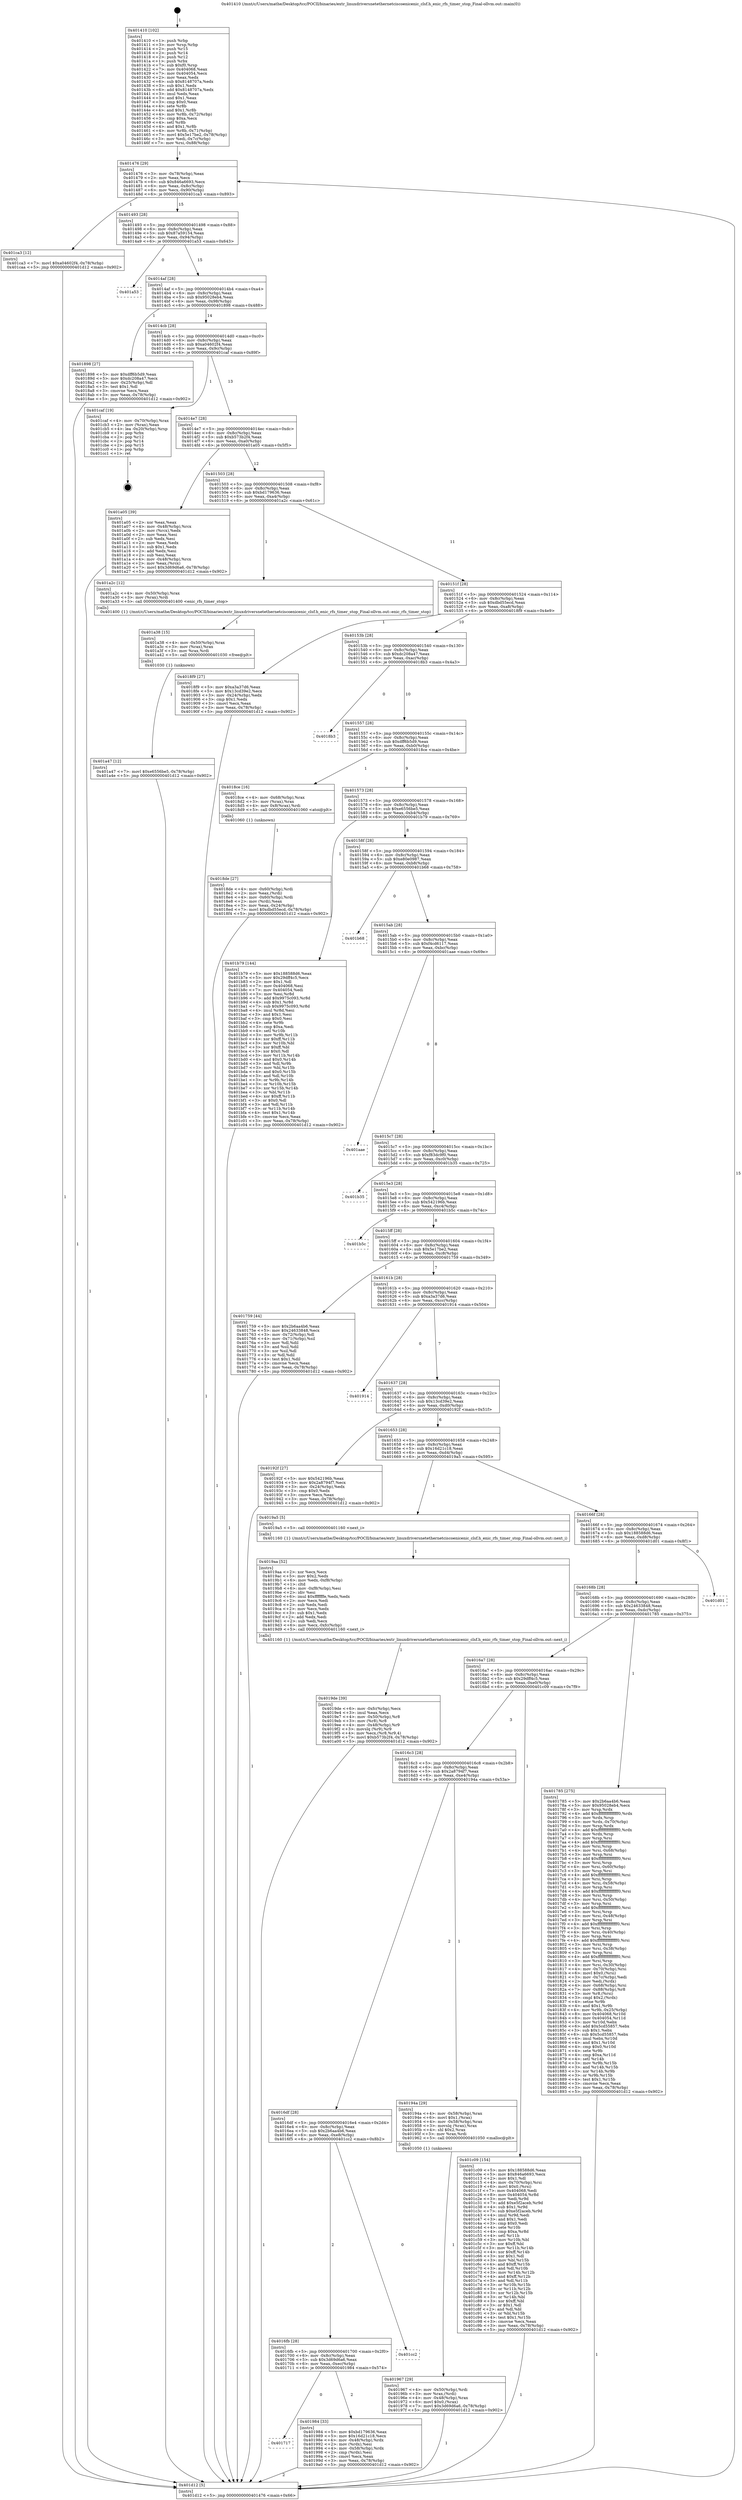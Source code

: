 digraph "0x401410" {
  label = "0x401410 (/mnt/c/Users/mathe/Desktop/tcc/POCII/binaries/extr_linuxdriversnetethernetciscoenicenic_clsf.h_enic_rfs_timer_stop_Final-ollvm.out::main(0))"
  labelloc = "t"
  node[shape=record]

  Entry [label="",width=0.3,height=0.3,shape=circle,fillcolor=black,style=filled]
  "0x401476" [label="{
     0x401476 [29]\l
     | [instrs]\l
     &nbsp;&nbsp;0x401476 \<+3\>: mov -0x78(%rbp),%eax\l
     &nbsp;&nbsp;0x401479 \<+2\>: mov %eax,%ecx\l
     &nbsp;&nbsp;0x40147b \<+6\>: sub $0x846a6693,%ecx\l
     &nbsp;&nbsp;0x401481 \<+6\>: mov %eax,-0x8c(%rbp)\l
     &nbsp;&nbsp;0x401487 \<+6\>: mov %ecx,-0x90(%rbp)\l
     &nbsp;&nbsp;0x40148d \<+6\>: je 0000000000401ca3 \<main+0x893\>\l
  }"]
  "0x401ca3" [label="{
     0x401ca3 [12]\l
     | [instrs]\l
     &nbsp;&nbsp;0x401ca3 \<+7\>: movl $0xa04602f4,-0x78(%rbp)\l
     &nbsp;&nbsp;0x401caa \<+5\>: jmp 0000000000401d12 \<main+0x902\>\l
  }"]
  "0x401493" [label="{
     0x401493 [28]\l
     | [instrs]\l
     &nbsp;&nbsp;0x401493 \<+5\>: jmp 0000000000401498 \<main+0x88\>\l
     &nbsp;&nbsp;0x401498 \<+6\>: mov -0x8c(%rbp),%eax\l
     &nbsp;&nbsp;0x40149e \<+5\>: sub $0x87a59154,%eax\l
     &nbsp;&nbsp;0x4014a3 \<+6\>: mov %eax,-0x94(%rbp)\l
     &nbsp;&nbsp;0x4014a9 \<+6\>: je 0000000000401a53 \<main+0x643\>\l
  }"]
  Exit [label="",width=0.3,height=0.3,shape=circle,fillcolor=black,style=filled,peripheries=2]
  "0x401a53" [label="{
     0x401a53\l
  }", style=dashed]
  "0x4014af" [label="{
     0x4014af [28]\l
     | [instrs]\l
     &nbsp;&nbsp;0x4014af \<+5\>: jmp 00000000004014b4 \<main+0xa4\>\l
     &nbsp;&nbsp;0x4014b4 \<+6\>: mov -0x8c(%rbp),%eax\l
     &nbsp;&nbsp;0x4014ba \<+5\>: sub $0x95028eb4,%eax\l
     &nbsp;&nbsp;0x4014bf \<+6\>: mov %eax,-0x98(%rbp)\l
     &nbsp;&nbsp;0x4014c5 \<+6\>: je 0000000000401898 \<main+0x488\>\l
  }"]
  "0x401a47" [label="{
     0x401a47 [12]\l
     | [instrs]\l
     &nbsp;&nbsp;0x401a47 \<+7\>: movl $0xe6556be5,-0x78(%rbp)\l
     &nbsp;&nbsp;0x401a4e \<+5\>: jmp 0000000000401d12 \<main+0x902\>\l
  }"]
  "0x401898" [label="{
     0x401898 [27]\l
     | [instrs]\l
     &nbsp;&nbsp;0x401898 \<+5\>: mov $0xdff6b5d9,%eax\l
     &nbsp;&nbsp;0x40189d \<+5\>: mov $0xdc208a47,%ecx\l
     &nbsp;&nbsp;0x4018a2 \<+3\>: mov -0x25(%rbp),%dl\l
     &nbsp;&nbsp;0x4018a5 \<+3\>: test $0x1,%dl\l
     &nbsp;&nbsp;0x4018a8 \<+3\>: cmovne %ecx,%eax\l
     &nbsp;&nbsp;0x4018ab \<+3\>: mov %eax,-0x78(%rbp)\l
     &nbsp;&nbsp;0x4018ae \<+5\>: jmp 0000000000401d12 \<main+0x902\>\l
  }"]
  "0x4014cb" [label="{
     0x4014cb [28]\l
     | [instrs]\l
     &nbsp;&nbsp;0x4014cb \<+5\>: jmp 00000000004014d0 \<main+0xc0\>\l
     &nbsp;&nbsp;0x4014d0 \<+6\>: mov -0x8c(%rbp),%eax\l
     &nbsp;&nbsp;0x4014d6 \<+5\>: sub $0xa04602f4,%eax\l
     &nbsp;&nbsp;0x4014db \<+6\>: mov %eax,-0x9c(%rbp)\l
     &nbsp;&nbsp;0x4014e1 \<+6\>: je 0000000000401caf \<main+0x89f\>\l
  }"]
  "0x401a38" [label="{
     0x401a38 [15]\l
     | [instrs]\l
     &nbsp;&nbsp;0x401a38 \<+4\>: mov -0x50(%rbp),%rax\l
     &nbsp;&nbsp;0x401a3c \<+3\>: mov (%rax),%rax\l
     &nbsp;&nbsp;0x401a3f \<+3\>: mov %rax,%rdi\l
     &nbsp;&nbsp;0x401a42 \<+5\>: call 0000000000401030 \<free@plt\>\l
     | [calls]\l
     &nbsp;&nbsp;0x401030 \{1\} (unknown)\l
  }"]
  "0x401caf" [label="{
     0x401caf [19]\l
     | [instrs]\l
     &nbsp;&nbsp;0x401caf \<+4\>: mov -0x70(%rbp),%rax\l
     &nbsp;&nbsp;0x401cb3 \<+2\>: mov (%rax),%eax\l
     &nbsp;&nbsp;0x401cb5 \<+4\>: lea -0x20(%rbp),%rsp\l
     &nbsp;&nbsp;0x401cb9 \<+1\>: pop %rbx\l
     &nbsp;&nbsp;0x401cba \<+2\>: pop %r12\l
     &nbsp;&nbsp;0x401cbc \<+2\>: pop %r14\l
     &nbsp;&nbsp;0x401cbe \<+2\>: pop %r15\l
     &nbsp;&nbsp;0x401cc0 \<+1\>: pop %rbp\l
     &nbsp;&nbsp;0x401cc1 \<+1\>: ret\l
  }"]
  "0x4014e7" [label="{
     0x4014e7 [28]\l
     | [instrs]\l
     &nbsp;&nbsp;0x4014e7 \<+5\>: jmp 00000000004014ec \<main+0xdc\>\l
     &nbsp;&nbsp;0x4014ec \<+6\>: mov -0x8c(%rbp),%eax\l
     &nbsp;&nbsp;0x4014f2 \<+5\>: sub $0xb573b2f4,%eax\l
     &nbsp;&nbsp;0x4014f7 \<+6\>: mov %eax,-0xa0(%rbp)\l
     &nbsp;&nbsp;0x4014fd \<+6\>: je 0000000000401a05 \<main+0x5f5\>\l
  }"]
  "0x4019de" [label="{
     0x4019de [39]\l
     | [instrs]\l
     &nbsp;&nbsp;0x4019de \<+6\>: mov -0xfc(%rbp),%ecx\l
     &nbsp;&nbsp;0x4019e4 \<+3\>: imul %eax,%ecx\l
     &nbsp;&nbsp;0x4019e7 \<+4\>: mov -0x50(%rbp),%r8\l
     &nbsp;&nbsp;0x4019eb \<+3\>: mov (%r8),%r8\l
     &nbsp;&nbsp;0x4019ee \<+4\>: mov -0x48(%rbp),%r9\l
     &nbsp;&nbsp;0x4019f2 \<+3\>: movslq (%r9),%r9\l
     &nbsp;&nbsp;0x4019f5 \<+4\>: mov %ecx,(%r8,%r9,4)\l
     &nbsp;&nbsp;0x4019f9 \<+7\>: movl $0xb573b2f4,-0x78(%rbp)\l
     &nbsp;&nbsp;0x401a00 \<+5\>: jmp 0000000000401d12 \<main+0x902\>\l
  }"]
  "0x401a05" [label="{
     0x401a05 [39]\l
     | [instrs]\l
     &nbsp;&nbsp;0x401a05 \<+2\>: xor %eax,%eax\l
     &nbsp;&nbsp;0x401a07 \<+4\>: mov -0x48(%rbp),%rcx\l
     &nbsp;&nbsp;0x401a0b \<+2\>: mov (%rcx),%edx\l
     &nbsp;&nbsp;0x401a0d \<+2\>: mov %eax,%esi\l
     &nbsp;&nbsp;0x401a0f \<+2\>: sub %edx,%esi\l
     &nbsp;&nbsp;0x401a11 \<+2\>: mov %eax,%edx\l
     &nbsp;&nbsp;0x401a13 \<+3\>: sub $0x1,%edx\l
     &nbsp;&nbsp;0x401a16 \<+2\>: add %edx,%esi\l
     &nbsp;&nbsp;0x401a18 \<+2\>: sub %esi,%eax\l
     &nbsp;&nbsp;0x401a1a \<+4\>: mov -0x48(%rbp),%rcx\l
     &nbsp;&nbsp;0x401a1e \<+2\>: mov %eax,(%rcx)\l
     &nbsp;&nbsp;0x401a20 \<+7\>: movl $0x3d69d6a6,-0x78(%rbp)\l
     &nbsp;&nbsp;0x401a27 \<+5\>: jmp 0000000000401d12 \<main+0x902\>\l
  }"]
  "0x401503" [label="{
     0x401503 [28]\l
     | [instrs]\l
     &nbsp;&nbsp;0x401503 \<+5\>: jmp 0000000000401508 \<main+0xf8\>\l
     &nbsp;&nbsp;0x401508 \<+6\>: mov -0x8c(%rbp),%eax\l
     &nbsp;&nbsp;0x40150e \<+5\>: sub $0xbd179636,%eax\l
     &nbsp;&nbsp;0x401513 \<+6\>: mov %eax,-0xa4(%rbp)\l
     &nbsp;&nbsp;0x401519 \<+6\>: je 0000000000401a2c \<main+0x61c\>\l
  }"]
  "0x4019aa" [label="{
     0x4019aa [52]\l
     | [instrs]\l
     &nbsp;&nbsp;0x4019aa \<+2\>: xor %ecx,%ecx\l
     &nbsp;&nbsp;0x4019ac \<+5\>: mov $0x2,%edx\l
     &nbsp;&nbsp;0x4019b1 \<+6\>: mov %edx,-0xf8(%rbp)\l
     &nbsp;&nbsp;0x4019b7 \<+1\>: cltd\l
     &nbsp;&nbsp;0x4019b8 \<+6\>: mov -0xf8(%rbp),%esi\l
     &nbsp;&nbsp;0x4019be \<+2\>: idiv %esi\l
     &nbsp;&nbsp;0x4019c0 \<+6\>: imul $0xfffffffe,%edx,%edx\l
     &nbsp;&nbsp;0x4019c6 \<+2\>: mov %ecx,%edi\l
     &nbsp;&nbsp;0x4019c8 \<+2\>: sub %edx,%edi\l
     &nbsp;&nbsp;0x4019ca \<+2\>: mov %ecx,%edx\l
     &nbsp;&nbsp;0x4019cc \<+3\>: sub $0x1,%edx\l
     &nbsp;&nbsp;0x4019cf \<+2\>: add %edx,%edi\l
     &nbsp;&nbsp;0x4019d1 \<+2\>: sub %edi,%ecx\l
     &nbsp;&nbsp;0x4019d3 \<+6\>: mov %ecx,-0xfc(%rbp)\l
     &nbsp;&nbsp;0x4019d9 \<+5\>: call 0000000000401160 \<next_i\>\l
     | [calls]\l
     &nbsp;&nbsp;0x401160 \{1\} (/mnt/c/Users/mathe/Desktop/tcc/POCII/binaries/extr_linuxdriversnetethernetciscoenicenic_clsf.h_enic_rfs_timer_stop_Final-ollvm.out::next_i)\l
  }"]
  "0x401a2c" [label="{
     0x401a2c [12]\l
     | [instrs]\l
     &nbsp;&nbsp;0x401a2c \<+4\>: mov -0x50(%rbp),%rax\l
     &nbsp;&nbsp;0x401a30 \<+3\>: mov (%rax),%rdi\l
     &nbsp;&nbsp;0x401a33 \<+5\>: call 0000000000401400 \<enic_rfs_timer_stop\>\l
     | [calls]\l
     &nbsp;&nbsp;0x401400 \{1\} (/mnt/c/Users/mathe/Desktop/tcc/POCII/binaries/extr_linuxdriversnetethernetciscoenicenic_clsf.h_enic_rfs_timer_stop_Final-ollvm.out::enic_rfs_timer_stop)\l
  }"]
  "0x40151f" [label="{
     0x40151f [28]\l
     | [instrs]\l
     &nbsp;&nbsp;0x40151f \<+5\>: jmp 0000000000401524 \<main+0x114\>\l
     &nbsp;&nbsp;0x401524 \<+6\>: mov -0x8c(%rbp),%eax\l
     &nbsp;&nbsp;0x40152a \<+5\>: sub $0xdbd55ecd,%eax\l
     &nbsp;&nbsp;0x40152f \<+6\>: mov %eax,-0xa8(%rbp)\l
     &nbsp;&nbsp;0x401535 \<+6\>: je 00000000004018f9 \<main+0x4e9\>\l
  }"]
  "0x401717" [label="{
     0x401717\l
  }", style=dashed]
  "0x4018f9" [label="{
     0x4018f9 [27]\l
     | [instrs]\l
     &nbsp;&nbsp;0x4018f9 \<+5\>: mov $0xa3a37d6,%eax\l
     &nbsp;&nbsp;0x4018fe \<+5\>: mov $0x13cd39e2,%ecx\l
     &nbsp;&nbsp;0x401903 \<+3\>: mov -0x24(%rbp),%edx\l
     &nbsp;&nbsp;0x401906 \<+3\>: cmp $0x1,%edx\l
     &nbsp;&nbsp;0x401909 \<+3\>: cmovl %ecx,%eax\l
     &nbsp;&nbsp;0x40190c \<+3\>: mov %eax,-0x78(%rbp)\l
     &nbsp;&nbsp;0x40190f \<+5\>: jmp 0000000000401d12 \<main+0x902\>\l
  }"]
  "0x40153b" [label="{
     0x40153b [28]\l
     | [instrs]\l
     &nbsp;&nbsp;0x40153b \<+5\>: jmp 0000000000401540 \<main+0x130\>\l
     &nbsp;&nbsp;0x401540 \<+6\>: mov -0x8c(%rbp),%eax\l
     &nbsp;&nbsp;0x401546 \<+5\>: sub $0xdc208a47,%eax\l
     &nbsp;&nbsp;0x40154b \<+6\>: mov %eax,-0xac(%rbp)\l
     &nbsp;&nbsp;0x401551 \<+6\>: je 00000000004018b3 \<main+0x4a3\>\l
  }"]
  "0x401984" [label="{
     0x401984 [33]\l
     | [instrs]\l
     &nbsp;&nbsp;0x401984 \<+5\>: mov $0xbd179636,%eax\l
     &nbsp;&nbsp;0x401989 \<+5\>: mov $0x16d21c18,%ecx\l
     &nbsp;&nbsp;0x40198e \<+4\>: mov -0x48(%rbp),%rdx\l
     &nbsp;&nbsp;0x401992 \<+2\>: mov (%rdx),%esi\l
     &nbsp;&nbsp;0x401994 \<+4\>: mov -0x58(%rbp),%rdx\l
     &nbsp;&nbsp;0x401998 \<+2\>: cmp (%rdx),%esi\l
     &nbsp;&nbsp;0x40199a \<+3\>: cmovl %ecx,%eax\l
     &nbsp;&nbsp;0x40199d \<+3\>: mov %eax,-0x78(%rbp)\l
     &nbsp;&nbsp;0x4019a0 \<+5\>: jmp 0000000000401d12 \<main+0x902\>\l
  }"]
  "0x4018b3" [label="{
     0x4018b3\l
  }", style=dashed]
  "0x401557" [label="{
     0x401557 [28]\l
     | [instrs]\l
     &nbsp;&nbsp;0x401557 \<+5\>: jmp 000000000040155c \<main+0x14c\>\l
     &nbsp;&nbsp;0x40155c \<+6\>: mov -0x8c(%rbp),%eax\l
     &nbsp;&nbsp;0x401562 \<+5\>: sub $0xdff6b5d9,%eax\l
     &nbsp;&nbsp;0x401567 \<+6\>: mov %eax,-0xb0(%rbp)\l
     &nbsp;&nbsp;0x40156d \<+6\>: je 00000000004018ce \<main+0x4be\>\l
  }"]
  "0x4016fb" [label="{
     0x4016fb [28]\l
     | [instrs]\l
     &nbsp;&nbsp;0x4016fb \<+5\>: jmp 0000000000401700 \<main+0x2f0\>\l
     &nbsp;&nbsp;0x401700 \<+6\>: mov -0x8c(%rbp),%eax\l
     &nbsp;&nbsp;0x401706 \<+5\>: sub $0x3d69d6a6,%eax\l
     &nbsp;&nbsp;0x40170b \<+6\>: mov %eax,-0xec(%rbp)\l
     &nbsp;&nbsp;0x401711 \<+6\>: je 0000000000401984 \<main+0x574\>\l
  }"]
  "0x4018ce" [label="{
     0x4018ce [16]\l
     | [instrs]\l
     &nbsp;&nbsp;0x4018ce \<+4\>: mov -0x68(%rbp),%rax\l
     &nbsp;&nbsp;0x4018d2 \<+3\>: mov (%rax),%rax\l
     &nbsp;&nbsp;0x4018d5 \<+4\>: mov 0x8(%rax),%rdi\l
     &nbsp;&nbsp;0x4018d9 \<+5\>: call 0000000000401060 \<atoi@plt\>\l
     | [calls]\l
     &nbsp;&nbsp;0x401060 \{1\} (unknown)\l
  }"]
  "0x401573" [label="{
     0x401573 [28]\l
     | [instrs]\l
     &nbsp;&nbsp;0x401573 \<+5\>: jmp 0000000000401578 \<main+0x168\>\l
     &nbsp;&nbsp;0x401578 \<+6\>: mov -0x8c(%rbp),%eax\l
     &nbsp;&nbsp;0x40157e \<+5\>: sub $0xe6556be5,%eax\l
     &nbsp;&nbsp;0x401583 \<+6\>: mov %eax,-0xb4(%rbp)\l
     &nbsp;&nbsp;0x401589 \<+6\>: je 0000000000401b79 \<main+0x769\>\l
  }"]
  "0x401cc2" [label="{
     0x401cc2\l
  }", style=dashed]
  "0x401b79" [label="{
     0x401b79 [144]\l
     | [instrs]\l
     &nbsp;&nbsp;0x401b79 \<+5\>: mov $0x188588d6,%eax\l
     &nbsp;&nbsp;0x401b7e \<+5\>: mov $0x29dff4c5,%ecx\l
     &nbsp;&nbsp;0x401b83 \<+2\>: mov $0x1,%dl\l
     &nbsp;&nbsp;0x401b85 \<+7\>: mov 0x404068,%esi\l
     &nbsp;&nbsp;0x401b8c \<+7\>: mov 0x404054,%edi\l
     &nbsp;&nbsp;0x401b93 \<+3\>: mov %esi,%r8d\l
     &nbsp;&nbsp;0x401b96 \<+7\>: add $0x9975c093,%r8d\l
     &nbsp;&nbsp;0x401b9d \<+4\>: sub $0x1,%r8d\l
     &nbsp;&nbsp;0x401ba1 \<+7\>: sub $0x9975c093,%r8d\l
     &nbsp;&nbsp;0x401ba8 \<+4\>: imul %r8d,%esi\l
     &nbsp;&nbsp;0x401bac \<+3\>: and $0x1,%esi\l
     &nbsp;&nbsp;0x401baf \<+3\>: cmp $0x0,%esi\l
     &nbsp;&nbsp;0x401bb2 \<+4\>: sete %r9b\l
     &nbsp;&nbsp;0x401bb6 \<+3\>: cmp $0xa,%edi\l
     &nbsp;&nbsp;0x401bb9 \<+4\>: setl %r10b\l
     &nbsp;&nbsp;0x401bbd \<+3\>: mov %r9b,%r11b\l
     &nbsp;&nbsp;0x401bc0 \<+4\>: xor $0xff,%r11b\l
     &nbsp;&nbsp;0x401bc4 \<+3\>: mov %r10b,%bl\l
     &nbsp;&nbsp;0x401bc7 \<+3\>: xor $0xff,%bl\l
     &nbsp;&nbsp;0x401bca \<+3\>: xor $0x0,%dl\l
     &nbsp;&nbsp;0x401bcd \<+3\>: mov %r11b,%r14b\l
     &nbsp;&nbsp;0x401bd0 \<+4\>: and $0x0,%r14b\l
     &nbsp;&nbsp;0x401bd4 \<+3\>: and %dl,%r9b\l
     &nbsp;&nbsp;0x401bd7 \<+3\>: mov %bl,%r15b\l
     &nbsp;&nbsp;0x401bda \<+4\>: and $0x0,%r15b\l
     &nbsp;&nbsp;0x401bde \<+3\>: and %dl,%r10b\l
     &nbsp;&nbsp;0x401be1 \<+3\>: or %r9b,%r14b\l
     &nbsp;&nbsp;0x401be4 \<+3\>: or %r10b,%r15b\l
     &nbsp;&nbsp;0x401be7 \<+3\>: xor %r15b,%r14b\l
     &nbsp;&nbsp;0x401bea \<+3\>: or %bl,%r11b\l
     &nbsp;&nbsp;0x401bed \<+4\>: xor $0xff,%r11b\l
     &nbsp;&nbsp;0x401bf1 \<+3\>: or $0x0,%dl\l
     &nbsp;&nbsp;0x401bf4 \<+3\>: and %dl,%r11b\l
     &nbsp;&nbsp;0x401bf7 \<+3\>: or %r11b,%r14b\l
     &nbsp;&nbsp;0x401bfa \<+4\>: test $0x1,%r14b\l
     &nbsp;&nbsp;0x401bfe \<+3\>: cmovne %ecx,%eax\l
     &nbsp;&nbsp;0x401c01 \<+3\>: mov %eax,-0x78(%rbp)\l
     &nbsp;&nbsp;0x401c04 \<+5\>: jmp 0000000000401d12 \<main+0x902\>\l
  }"]
  "0x40158f" [label="{
     0x40158f [28]\l
     | [instrs]\l
     &nbsp;&nbsp;0x40158f \<+5\>: jmp 0000000000401594 \<main+0x184\>\l
     &nbsp;&nbsp;0x401594 \<+6\>: mov -0x8c(%rbp),%eax\l
     &nbsp;&nbsp;0x40159a \<+5\>: sub $0xe80e0987,%eax\l
     &nbsp;&nbsp;0x40159f \<+6\>: mov %eax,-0xb8(%rbp)\l
     &nbsp;&nbsp;0x4015a5 \<+6\>: je 0000000000401b68 \<main+0x758\>\l
  }"]
  "0x401967" [label="{
     0x401967 [29]\l
     | [instrs]\l
     &nbsp;&nbsp;0x401967 \<+4\>: mov -0x50(%rbp),%rdi\l
     &nbsp;&nbsp;0x40196b \<+3\>: mov %rax,(%rdi)\l
     &nbsp;&nbsp;0x40196e \<+4\>: mov -0x48(%rbp),%rax\l
     &nbsp;&nbsp;0x401972 \<+6\>: movl $0x0,(%rax)\l
     &nbsp;&nbsp;0x401978 \<+7\>: movl $0x3d69d6a6,-0x78(%rbp)\l
     &nbsp;&nbsp;0x40197f \<+5\>: jmp 0000000000401d12 \<main+0x902\>\l
  }"]
  "0x401b68" [label="{
     0x401b68\l
  }", style=dashed]
  "0x4015ab" [label="{
     0x4015ab [28]\l
     | [instrs]\l
     &nbsp;&nbsp;0x4015ab \<+5\>: jmp 00000000004015b0 \<main+0x1a0\>\l
     &nbsp;&nbsp;0x4015b0 \<+6\>: mov -0x8c(%rbp),%eax\l
     &nbsp;&nbsp;0x4015b6 \<+5\>: sub $0xf4cd6117,%eax\l
     &nbsp;&nbsp;0x4015bb \<+6\>: mov %eax,-0xbc(%rbp)\l
     &nbsp;&nbsp;0x4015c1 \<+6\>: je 0000000000401aae \<main+0x69e\>\l
  }"]
  "0x4016df" [label="{
     0x4016df [28]\l
     | [instrs]\l
     &nbsp;&nbsp;0x4016df \<+5\>: jmp 00000000004016e4 \<main+0x2d4\>\l
     &nbsp;&nbsp;0x4016e4 \<+6\>: mov -0x8c(%rbp),%eax\l
     &nbsp;&nbsp;0x4016ea \<+5\>: sub $0x2b6aa4b6,%eax\l
     &nbsp;&nbsp;0x4016ef \<+6\>: mov %eax,-0xe8(%rbp)\l
     &nbsp;&nbsp;0x4016f5 \<+6\>: je 0000000000401cc2 \<main+0x8b2\>\l
  }"]
  "0x401aae" [label="{
     0x401aae\l
  }", style=dashed]
  "0x4015c7" [label="{
     0x4015c7 [28]\l
     | [instrs]\l
     &nbsp;&nbsp;0x4015c7 \<+5\>: jmp 00000000004015cc \<main+0x1bc\>\l
     &nbsp;&nbsp;0x4015cc \<+6\>: mov -0x8c(%rbp),%eax\l
     &nbsp;&nbsp;0x4015d2 \<+5\>: sub $0xf83dc9f0,%eax\l
     &nbsp;&nbsp;0x4015d7 \<+6\>: mov %eax,-0xc0(%rbp)\l
     &nbsp;&nbsp;0x4015dd \<+6\>: je 0000000000401b35 \<main+0x725\>\l
  }"]
  "0x40194a" [label="{
     0x40194a [29]\l
     | [instrs]\l
     &nbsp;&nbsp;0x40194a \<+4\>: mov -0x58(%rbp),%rax\l
     &nbsp;&nbsp;0x40194e \<+6\>: movl $0x1,(%rax)\l
     &nbsp;&nbsp;0x401954 \<+4\>: mov -0x58(%rbp),%rax\l
     &nbsp;&nbsp;0x401958 \<+3\>: movslq (%rax),%rax\l
     &nbsp;&nbsp;0x40195b \<+4\>: shl $0x2,%rax\l
     &nbsp;&nbsp;0x40195f \<+3\>: mov %rax,%rdi\l
     &nbsp;&nbsp;0x401962 \<+5\>: call 0000000000401050 \<malloc@plt\>\l
     | [calls]\l
     &nbsp;&nbsp;0x401050 \{1\} (unknown)\l
  }"]
  "0x401b35" [label="{
     0x401b35\l
  }", style=dashed]
  "0x4015e3" [label="{
     0x4015e3 [28]\l
     | [instrs]\l
     &nbsp;&nbsp;0x4015e3 \<+5\>: jmp 00000000004015e8 \<main+0x1d8\>\l
     &nbsp;&nbsp;0x4015e8 \<+6\>: mov -0x8c(%rbp),%eax\l
     &nbsp;&nbsp;0x4015ee \<+5\>: sub $0x542196b,%eax\l
     &nbsp;&nbsp;0x4015f3 \<+6\>: mov %eax,-0xc4(%rbp)\l
     &nbsp;&nbsp;0x4015f9 \<+6\>: je 0000000000401b5c \<main+0x74c\>\l
  }"]
  "0x4016c3" [label="{
     0x4016c3 [28]\l
     | [instrs]\l
     &nbsp;&nbsp;0x4016c3 \<+5\>: jmp 00000000004016c8 \<main+0x2b8\>\l
     &nbsp;&nbsp;0x4016c8 \<+6\>: mov -0x8c(%rbp),%eax\l
     &nbsp;&nbsp;0x4016ce \<+5\>: sub $0x2a8794f7,%eax\l
     &nbsp;&nbsp;0x4016d3 \<+6\>: mov %eax,-0xe4(%rbp)\l
     &nbsp;&nbsp;0x4016d9 \<+6\>: je 000000000040194a \<main+0x53a\>\l
  }"]
  "0x401b5c" [label="{
     0x401b5c\l
  }", style=dashed]
  "0x4015ff" [label="{
     0x4015ff [28]\l
     | [instrs]\l
     &nbsp;&nbsp;0x4015ff \<+5\>: jmp 0000000000401604 \<main+0x1f4\>\l
     &nbsp;&nbsp;0x401604 \<+6\>: mov -0x8c(%rbp),%eax\l
     &nbsp;&nbsp;0x40160a \<+5\>: sub $0x5e17be2,%eax\l
     &nbsp;&nbsp;0x40160f \<+6\>: mov %eax,-0xc8(%rbp)\l
     &nbsp;&nbsp;0x401615 \<+6\>: je 0000000000401759 \<main+0x349\>\l
  }"]
  "0x401c09" [label="{
     0x401c09 [154]\l
     | [instrs]\l
     &nbsp;&nbsp;0x401c09 \<+5\>: mov $0x188588d6,%eax\l
     &nbsp;&nbsp;0x401c0e \<+5\>: mov $0x846a6693,%ecx\l
     &nbsp;&nbsp;0x401c13 \<+2\>: mov $0x1,%dl\l
     &nbsp;&nbsp;0x401c15 \<+4\>: mov -0x70(%rbp),%rsi\l
     &nbsp;&nbsp;0x401c19 \<+6\>: movl $0x0,(%rsi)\l
     &nbsp;&nbsp;0x401c1f \<+7\>: mov 0x404068,%edi\l
     &nbsp;&nbsp;0x401c26 \<+8\>: mov 0x404054,%r8d\l
     &nbsp;&nbsp;0x401c2e \<+3\>: mov %edi,%r9d\l
     &nbsp;&nbsp;0x401c31 \<+7\>: add $0xe5f2aceb,%r9d\l
     &nbsp;&nbsp;0x401c38 \<+4\>: sub $0x1,%r9d\l
     &nbsp;&nbsp;0x401c3c \<+7\>: sub $0xe5f2aceb,%r9d\l
     &nbsp;&nbsp;0x401c43 \<+4\>: imul %r9d,%edi\l
     &nbsp;&nbsp;0x401c47 \<+3\>: and $0x1,%edi\l
     &nbsp;&nbsp;0x401c4a \<+3\>: cmp $0x0,%edi\l
     &nbsp;&nbsp;0x401c4d \<+4\>: sete %r10b\l
     &nbsp;&nbsp;0x401c51 \<+4\>: cmp $0xa,%r8d\l
     &nbsp;&nbsp;0x401c55 \<+4\>: setl %r11b\l
     &nbsp;&nbsp;0x401c59 \<+3\>: mov %r10b,%bl\l
     &nbsp;&nbsp;0x401c5c \<+3\>: xor $0xff,%bl\l
     &nbsp;&nbsp;0x401c5f \<+3\>: mov %r11b,%r14b\l
     &nbsp;&nbsp;0x401c62 \<+4\>: xor $0xff,%r14b\l
     &nbsp;&nbsp;0x401c66 \<+3\>: xor $0x1,%dl\l
     &nbsp;&nbsp;0x401c69 \<+3\>: mov %bl,%r15b\l
     &nbsp;&nbsp;0x401c6c \<+4\>: and $0xff,%r15b\l
     &nbsp;&nbsp;0x401c70 \<+3\>: and %dl,%r10b\l
     &nbsp;&nbsp;0x401c73 \<+3\>: mov %r14b,%r12b\l
     &nbsp;&nbsp;0x401c76 \<+4\>: and $0xff,%r12b\l
     &nbsp;&nbsp;0x401c7a \<+3\>: and %dl,%r11b\l
     &nbsp;&nbsp;0x401c7d \<+3\>: or %r10b,%r15b\l
     &nbsp;&nbsp;0x401c80 \<+3\>: or %r11b,%r12b\l
     &nbsp;&nbsp;0x401c83 \<+3\>: xor %r12b,%r15b\l
     &nbsp;&nbsp;0x401c86 \<+3\>: or %r14b,%bl\l
     &nbsp;&nbsp;0x401c89 \<+3\>: xor $0xff,%bl\l
     &nbsp;&nbsp;0x401c8c \<+3\>: or $0x1,%dl\l
     &nbsp;&nbsp;0x401c8f \<+2\>: and %dl,%bl\l
     &nbsp;&nbsp;0x401c91 \<+3\>: or %bl,%r15b\l
     &nbsp;&nbsp;0x401c94 \<+4\>: test $0x1,%r15b\l
     &nbsp;&nbsp;0x401c98 \<+3\>: cmovne %ecx,%eax\l
     &nbsp;&nbsp;0x401c9b \<+3\>: mov %eax,-0x78(%rbp)\l
     &nbsp;&nbsp;0x401c9e \<+5\>: jmp 0000000000401d12 \<main+0x902\>\l
  }"]
  "0x401759" [label="{
     0x401759 [44]\l
     | [instrs]\l
     &nbsp;&nbsp;0x401759 \<+5\>: mov $0x2b6aa4b6,%eax\l
     &nbsp;&nbsp;0x40175e \<+5\>: mov $0x24633848,%ecx\l
     &nbsp;&nbsp;0x401763 \<+3\>: mov -0x72(%rbp),%dl\l
     &nbsp;&nbsp;0x401766 \<+4\>: mov -0x71(%rbp),%sil\l
     &nbsp;&nbsp;0x40176a \<+3\>: mov %dl,%dil\l
     &nbsp;&nbsp;0x40176d \<+3\>: and %sil,%dil\l
     &nbsp;&nbsp;0x401770 \<+3\>: xor %sil,%dl\l
     &nbsp;&nbsp;0x401773 \<+3\>: or %dl,%dil\l
     &nbsp;&nbsp;0x401776 \<+4\>: test $0x1,%dil\l
     &nbsp;&nbsp;0x40177a \<+3\>: cmovne %ecx,%eax\l
     &nbsp;&nbsp;0x40177d \<+3\>: mov %eax,-0x78(%rbp)\l
     &nbsp;&nbsp;0x401780 \<+5\>: jmp 0000000000401d12 \<main+0x902\>\l
  }"]
  "0x40161b" [label="{
     0x40161b [28]\l
     | [instrs]\l
     &nbsp;&nbsp;0x40161b \<+5\>: jmp 0000000000401620 \<main+0x210\>\l
     &nbsp;&nbsp;0x401620 \<+6\>: mov -0x8c(%rbp),%eax\l
     &nbsp;&nbsp;0x401626 \<+5\>: sub $0xa3a37d6,%eax\l
     &nbsp;&nbsp;0x40162b \<+6\>: mov %eax,-0xcc(%rbp)\l
     &nbsp;&nbsp;0x401631 \<+6\>: je 0000000000401914 \<main+0x504\>\l
  }"]
  "0x401d12" [label="{
     0x401d12 [5]\l
     | [instrs]\l
     &nbsp;&nbsp;0x401d12 \<+5\>: jmp 0000000000401476 \<main+0x66\>\l
  }"]
  "0x401410" [label="{
     0x401410 [102]\l
     | [instrs]\l
     &nbsp;&nbsp;0x401410 \<+1\>: push %rbp\l
     &nbsp;&nbsp;0x401411 \<+3\>: mov %rsp,%rbp\l
     &nbsp;&nbsp;0x401414 \<+2\>: push %r15\l
     &nbsp;&nbsp;0x401416 \<+2\>: push %r14\l
     &nbsp;&nbsp;0x401418 \<+2\>: push %r12\l
     &nbsp;&nbsp;0x40141a \<+1\>: push %rbx\l
     &nbsp;&nbsp;0x40141b \<+7\>: sub $0xf0,%rsp\l
     &nbsp;&nbsp;0x401422 \<+7\>: mov 0x404068,%eax\l
     &nbsp;&nbsp;0x401429 \<+7\>: mov 0x404054,%ecx\l
     &nbsp;&nbsp;0x401430 \<+2\>: mov %eax,%edx\l
     &nbsp;&nbsp;0x401432 \<+6\>: sub $0x8148707a,%edx\l
     &nbsp;&nbsp;0x401438 \<+3\>: sub $0x1,%edx\l
     &nbsp;&nbsp;0x40143b \<+6\>: add $0x8148707a,%edx\l
     &nbsp;&nbsp;0x401441 \<+3\>: imul %edx,%eax\l
     &nbsp;&nbsp;0x401444 \<+3\>: and $0x1,%eax\l
     &nbsp;&nbsp;0x401447 \<+3\>: cmp $0x0,%eax\l
     &nbsp;&nbsp;0x40144a \<+4\>: sete %r8b\l
     &nbsp;&nbsp;0x40144e \<+4\>: and $0x1,%r8b\l
     &nbsp;&nbsp;0x401452 \<+4\>: mov %r8b,-0x72(%rbp)\l
     &nbsp;&nbsp;0x401456 \<+3\>: cmp $0xa,%ecx\l
     &nbsp;&nbsp;0x401459 \<+4\>: setl %r8b\l
     &nbsp;&nbsp;0x40145d \<+4\>: and $0x1,%r8b\l
     &nbsp;&nbsp;0x401461 \<+4\>: mov %r8b,-0x71(%rbp)\l
     &nbsp;&nbsp;0x401465 \<+7\>: movl $0x5e17be2,-0x78(%rbp)\l
     &nbsp;&nbsp;0x40146c \<+3\>: mov %edi,-0x7c(%rbp)\l
     &nbsp;&nbsp;0x40146f \<+7\>: mov %rsi,-0x88(%rbp)\l
  }"]
  "0x4018de" [label="{
     0x4018de [27]\l
     | [instrs]\l
     &nbsp;&nbsp;0x4018de \<+4\>: mov -0x60(%rbp),%rdi\l
     &nbsp;&nbsp;0x4018e2 \<+2\>: mov %eax,(%rdi)\l
     &nbsp;&nbsp;0x4018e4 \<+4\>: mov -0x60(%rbp),%rdi\l
     &nbsp;&nbsp;0x4018e8 \<+2\>: mov (%rdi),%eax\l
     &nbsp;&nbsp;0x4018ea \<+3\>: mov %eax,-0x24(%rbp)\l
     &nbsp;&nbsp;0x4018ed \<+7\>: movl $0xdbd55ecd,-0x78(%rbp)\l
     &nbsp;&nbsp;0x4018f4 \<+5\>: jmp 0000000000401d12 \<main+0x902\>\l
  }"]
  "0x401914" [label="{
     0x401914\l
  }", style=dashed]
  "0x401637" [label="{
     0x401637 [28]\l
     | [instrs]\l
     &nbsp;&nbsp;0x401637 \<+5\>: jmp 000000000040163c \<main+0x22c\>\l
     &nbsp;&nbsp;0x40163c \<+6\>: mov -0x8c(%rbp),%eax\l
     &nbsp;&nbsp;0x401642 \<+5\>: sub $0x13cd39e2,%eax\l
     &nbsp;&nbsp;0x401647 \<+6\>: mov %eax,-0xd0(%rbp)\l
     &nbsp;&nbsp;0x40164d \<+6\>: je 000000000040192f \<main+0x51f\>\l
  }"]
  "0x4016a7" [label="{
     0x4016a7 [28]\l
     | [instrs]\l
     &nbsp;&nbsp;0x4016a7 \<+5\>: jmp 00000000004016ac \<main+0x29c\>\l
     &nbsp;&nbsp;0x4016ac \<+6\>: mov -0x8c(%rbp),%eax\l
     &nbsp;&nbsp;0x4016b2 \<+5\>: sub $0x29dff4c5,%eax\l
     &nbsp;&nbsp;0x4016b7 \<+6\>: mov %eax,-0xe0(%rbp)\l
     &nbsp;&nbsp;0x4016bd \<+6\>: je 0000000000401c09 \<main+0x7f9\>\l
  }"]
  "0x40192f" [label="{
     0x40192f [27]\l
     | [instrs]\l
     &nbsp;&nbsp;0x40192f \<+5\>: mov $0x542196b,%eax\l
     &nbsp;&nbsp;0x401934 \<+5\>: mov $0x2a8794f7,%ecx\l
     &nbsp;&nbsp;0x401939 \<+3\>: mov -0x24(%rbp),%edx\l
     &nbsp;&nbsp;0x40193c \<+3\>: cmp $0x0,%edx\l
     &nbsp;&nbsp;0x40193f \<+3\>: cmove %ecx,%eax\l
     &nbsp;&nbsp;0x401942 \<+3\>: mov %eax,-0x78(%rbp)\l
     &nbsp;&nbsp;0x401945 \<+5\>: jmp 0000000000401d12 \<main+0x902\>\l
  }"]
  "0x401653" [label="{
     0x401653 [28]\l
     | [instrs]\l
     &nbsp;&nbsp;0x401653 \<+5\>: jmp 0000000000401658 \<main+0x248\>\l
     &nbsp;&nbsp;0x401658 \<+6\>: mov -0x8c(%rbp),%eax\l
     &nbsp;&nbsp;0x40165e \<+5\>: sub $0x16d21c18,%eax\l
     &nbsp;&nbsp;0x401663 \<+6\>: mov %eax,-0xd4(%rbp)\l
     &nbsp;&nbsp;0x401669 \<+6\>: je 00000000004019a5 \<main+0x595\>\l
  }"]
  "0x401785" [label="{
     0x401785 [275]\l
     | [instrs]\l
     &nbsp;&nbsp;0x401785 \<+5\>: mov $0x2b6aa4b6,%eax\l
     &nbsp;&nbsp;0x40178a \<+5\>: mov $0x95028eb4,%ecx\l
     &nbsp;&nbsp;0x40178f \<+3\>: mov %rsp,%rdx\l
     &nbsp;&nbsp;0x401792 \<+4\>: add $0xfffffffffffffff0,%rdx\l
     &nbsp;&nbsp;0x401796 \<+3\>: mov %rdx,%rsp\l
     &nbsp;&nbsp;0x401799 \<+4\>: mov %rdx,-0x70(%rbp)\l
     &nbsp;&nbsp;0x40179d \<+3\>: mov %rsp,%rdx\l
     &nbsp;&nbsp;0x4017a0 \<+4\>: add $0xfffffffffffffff0,%rdx\l
     &nbsp;&nbsp;0x4017a4 \<+3\>: mov %rdx,%rsp\l
     &nbsp;&nbsp;0x4017a7 \<+3\>: mov %rsp,%rsi\l
     &nbsp;&nbsp;0x4017aa \<+4\>: add $0xfffffffffffffff0,%rsi\l
     &nbsp;&nbsp;0x4017ae \<+3\>: mov %rsi,%rsp\l
     &nbsp;&nbsp;0x4017b1 \<+4\>: mov %rsi,-0x68(%rbp)\l
     &nbsp;&nbsp;0x4017b5 \<+3\>: mov %rsp,%rsi\l
     &nbsp;&nbsp;0x4017b8 \<+4\>: add $0xfffffffffffffff0,%rsi\l
     &nbsp;&nbsp;0x4017bc \<+3\>: mov %rsi,%rsp\l
     &nbsp;&nbsp;0x4017bf \<+4\>: mov %rsi,-0x60(%rbp)\l
     &nbsp;&nbsp;0x4017c3 \<+3\>: mov %rsp,%rsi\l
     &nbsp;&nbsp;0x4017c6 \<+4\>: add $0xfffffffffffffff0,%rsi\l
     &nbsp;&nbsp;0x4017ca \<+3\>: mov %rsi,%rsp\l
     &nbsp;&nbsp;0x4017cd \<+4\>: mov %rsi,-0x58(%rbp)\l
     &nbsp;&nbsp;0x4017d1 \<+3\>: mov %rsp,%rsi\l
     &nbsp;&nbsp;0x4017d4 \<+4\>: add $0xfffffffffffffff0,%rsi\l
     &nbsp;&nbsp;0x4017d8 \<+3\>: mov %rsi,%rsp\l
     &nbsp;&nbsp;0x4017db \<+4\>: mov %rsi,-0x50(%rbp)\l
     &nbsp;&nbsp;0x4017df \<+3\>: mov %rsp,%rsi\l
     &nbsp;&nbsp;0x4017e2 \<+4\>: add $0xfffffffffffffff0,%rsi\l
     &nbsp;&nbsp;0x4017e6 \<+3\>: mov %rsi,%rsp\l
     &nbsp;&nbsp;0x4017e9 \<+4\>: mov %rsi,-0x48(%rbp)\l
     &nbsp;&nbsp;0x4017ed \<+3\>: mov %rsp,%rsi\l
     &nbsp;&nbsp;0x4017f0 \<+4\>: add $0xfffffffffffffff0,%rsi\l
     &nbsp;&nbsp;0x4017f4 \<+3\>: mov %rsi,%rsp\l
     &nbsp;&nbsp;0x4017f7 \<+4\>: mov %rsi,-0x40(%rbp)\l
     &nbsp;&nbsp;0x4017fb \<+3\>: mov %rsp,%rsi\l
     &nbsp;&nbsp;0x4017fe \<+4\>: add $0xfffffffffffffff0,%rsi\l
     &nbsp;&nbsp;0x401802 \<+3\>: mov %rsi,%rsp\l
     &nbsp;&nbsp;0x401805 \<+4\>: mov %rsi,-0x38(%rbp)\l
     &nbsp;&nbsp;0x401809 \<+3\>: mov %rsp,%rsi\l
     &nbsp;&nbsp;0x40180c \<+4\>: add $0xfffffffffffffff0,%rsi\l
     &nbsp;&nbsp;0x401810 \<+3\>: mov %rsi,%rsp\l
     &nbsp;&nbsp;0x401813 \<+4\>: mov %rsi,-0x30(%rbp)\l
     &nbsp;&nbsp;0x401817 \<+4\>: mov -0x70(%rbp),%rsi\l
     &nbsp;&nbsp;0x40181b \<+6\>: movl $0x0,(%rsi)\l
     &nbsp;&nbsp;0x401821 \<+3\>: mov -0x7c(%rbp),%edi\l
     &nbsp;&nbsp;0x401824 \<+2\>: mov %edi,(%rdx)\l
     &nbsp;&nbsp;0x401826 \<+4\>: mov -0x68(%rbp),%rsi\l
     &nbsp;&nbsp;0x40182a \<+7\>: mov -0x88(%rbp),%r8\l
     &nbsp;&nbsp;0x401831 \<+3\>: mov %r8,(%rsi)\l
     &nbsp;&nbsp;0x401834 \<+3\>: cmpl $0x2,(%rdx)\l
     &nbsp;&nbsp;0x401837 \<+4\>: setne %r9b\l
     &nbsp;&nbsp;0x40183b \<+4\>: and $0x1,%r9b\l
     &nbsp;&nbsp;0x40183f \<+4\>: mov %r9b,-0x25(%rbp)\l
     &nbsp;&nbsp;0x401843 \<+8\>: mov 0x404068,%r10d\l
     &nbsp;&nbsp;0x40184b \<+8\>: mov 0x404054,%r11d\l
     &nbsp;&nbsp;0x401853 \<+3\>: mov %r10d,%ebx\l
     &nbsp;&nbsp;0x401856 \<+6\>: add $0x5cd55857,%ebx\l
     &nbsp;&nbsp;0x40185c \<+3\>: sub $0x1,%ebx\l
     &nbsp;&nbsp;0x40185f \<+6\>: sub $0x5cd55857,%ebx\l
     &nbsp;&nbsp;0x401865 \<+4\>: imul %ebx,%r10d\l
     &nbsp;&nbsp;0x401869 \<+4\>: and $0x1,%r10d\l
     &nbsp;&nbsp;0x40186d \<+4\>: cmp $0x0,%r10d\l
     &nbsp;&nbsp;0x401871 \<+4\>: sete %r9b\l
     &nbsp;&nbsp;0x401875 \<+4\>: cmp $0xa,%r11d\l
     &nbsp;&nbsp;0x401879 \<+4\>: setl %r14b\l
     &nbsp;&nbsp;0x40187d \<+3\>: mov %r9b,%r15b\l
     &nbsp;&nbsp;0x401880 \<+3\>: and %r14b,%r15b\l
     &nbsp;&nbsp;0x401883 \<+3\>: xor %r14b,%r9b\l
     &nbsp;&nbsp;0x401886 \<+3\>: or %r9b,%r15b\l
     &nbsp;&nbsp;0x401889 \<+4\>: test $0x1,%r15b\l
     &nbsp;&nbsp;0x40188d \<+3\>: cmovne %ecx,%eax\l
     &nbsp;&nbsp;0x401890 \<+3\>: mov %eax,-0x78(%rbp)\l
     &nbsp;&nbsp;0x401893 \<+5\>: jmp 0000000000401d12 \<main+0x902\>\l
  }"]
  "0x4019a5" [label="{
     0x4019a5 [5]\l
     | [instrs]\l
     &nbsp;&nbsp;0x4019a5 \<+5\>: call 0000000000401160 \<next_i\>\l
     | [calls]\l
     &nbsp;&nbsp;0x401160 \{1\} (/mnt/c/Users/mathe/Desktop/tcc/POCII/binaries/extr_linuxdriversnetethernetciscoenicenic_clsf.h_enic_rfs_timer_stop_Final-ollvm.out::next_i)\l
  }"]
  "0x40166f" [label="{
     0x40166f [28]\l
     | [instrs]\l
     &nbsp;&nbsp;0x40166f \<+5\>: jmp 0000000000401674 \<main+0x264\>\l
     &nbsp;&nbsp;0x401674 \<+6\>: mov -0x8c(%rbp),%eax\l
     &nbsp;&nbsp;0x40167a \<+5\>: sub $0x188588d6,%eax\l
     &nbsp;&nbsp;0x40167f \<+6\>: mov %eax,-0xd8(%rbp)\l
     &nbsp;&nbsp;0x401685 \<+6\>: je 0000000000401d01 \<main+0x8f1\>\l
  }"]
  "0x40168b" [label="{
     0x40168b [28]\l
     | [instrs]\l
     &nbsp;&nbsp;0x40168b \<+5\>: jmp 0000000000401690 \<main+0x280\>\l
     &nbsp;&nbsp;0x401690 \<+6\>: mov -0x8c(%rbp),%eax\l
     &nbsp;&nbsp;0x401696 \<+5\>: sub $0x24633848,%eax\l
     &nbsp;&nbsp;0x40169b \<+6\>: mov %eax,-0xdc(%rbp)\l
     &nbsp;&nbsp;0x4016a1 \<+6\>: je 0000000000401785 \<main+0x375\>\l
  }"]
  "0x401d01" [label="{
     0x401d01\l
  }", style=dashed]
  Entry -> "0x401410" [label=" 1"]
  "0x401476" -> "0x401ca3" [label=" 1"]
  "0x401476" -> "0x401493" [label=" 15"]
  "0x401caf" -> Exit [label=" 1"]
  "0x401493" -> "0x401a53" [label=" 0"]
  "0x401493" -> "0x4014af" [label=" 15"]
  "0x401ca3" -> "0x401d12" [label=" 1"]
  "0x4014af" -> "0x401898" [label=" 1"]
  "0x4014af" -> "0x4014cb" [label=" 14"]
  "0x401c09" -> "0x401d12" [label=" 1"]
  "0x4014cb" -> "0x401caf" [label=" 1"]
  "0x4014cb" -> "0x4014e7" [label=" 13"]
  "0x401b79" -> "0x401d12" [label=" 1"]
  "0x4014e7" -> "0x401a05" [label=" 1"]
  "0x4014e7" -> "0x401503" [label=" 12"]
  "0x401a47" -> "0x401d12" [label=" 1"]
  "0x401503" -> "0x401a2c" [label=" 1"]
  "0x401503" -> "0x40151f" [label=" 11"]
  "0x401a38" -> "0x401a47" [label=" 1"]
  "0x40151f" -> "0x4018f9" [label=" 1"]
  "0x40151f" -> "0x40153b" [label=" 10"]
  "0x401a2c" -> "0x401a38" [label=" 1"]
  "0x40153b" -> "0x4018b3" [label=" 0"]
  "0x40153b" -> "0x401557" [label=" 10"]
  "0x401a05" -> "0x401d12" [label=" 1"]
  "0x401557" -> "0x4018ce" [label=" 1"]
  "0x401557" -> "0x401573" [label=" 9"]
  "0x4019aa" -> "0x4019de" [label=" 1"]
  "0x401573" -> "0x401b79" [label=" 1"]
  "0x401573" -> "0x40158f" [label=" 8"]
  "0x4019a5" -> "0x4019aa" [label=" 1"]
  "0x40158f" -> "0x401b68" [label=" 0"]
  "0x40158f" -> "0x4015ab" [label=" 8"]
  "0x4016fb" -> "0x401717" [label=" 0"]
  "0x4015ab" -> "0x401aae" [label=" 0"]
  "0x4015ab" -> "0x4015c7" [label=" 8"]
  "0x4016fb" -> "0x401984" [label=" 2"]
  "0x4015c7" -> "0x401b35" [label=" 0"]
  "0x4015c7" -> "0x4015e3" [label=" 8"]
  "0x4019de" -> "0x401d12" [label=" 1"]
  "0x4015e3" -> "0x401b5c" [label=" 0"]
  "0x4015e3" -> "0x4015ff" [label=" 8"]
  "0x4016df" -> "0x401cc2" [label=" 0"]
  "0x4015ff" -> "0x401759" [label=" 1"]
  "0x4015ff" -> "0x40161b" [label=" 7"]
  "0x401759" -> "0x401d12" [label=" 1"]
  "0x401410" -> "0x401476" [label=" 1"]
  "0x401d12" -> "0x401476" [label=" 15"]
  "0x401984" -> "0x401d12" [label=" 2"]
  "0x40161b" -> "0x401914" [label=" 0"]
  "0x40161b" -> "0x401637" [label=" 7"]
  "0x40194a" -> "0x401967" [label=" 1"]
  "0x401637" -> "0x40192f" [label=" 1"]
  "0x401637" -> "0x401653" [label=" 6"]
  "0x4016c3" -> "0x40194a" [label=" 1"]
  "0x401653" -> "0x4019a5" [label=" 1"]
  "0x401653" -> "0x40166f" [label=" 5"]
  "0x4016df" -> "0x4016fb" [label=" 2"]
  "0x40166f" -> "0x401d01" [label=" 0"]
  "0x40166f" -> "0x40168b" [label=" 5"]
  "0x4016a7" -> "0x4016c3" [label=" 3"]
  "0x40168b" -> "0x401785" [label=" 1"]
  "0x40168b" -> "0x4016a7" [label=" 4"]
  "0x4016c3" -> "0x4016df" [label=" 2"]
  "0x401785" -> "0x401d12" [label=" 1"]
  "0x401898" -> "0x401d12" [label=" 1"]
  "0x4018ce" -> "0x4018de" [label=" 1"]
  "0x4018de" -> "0x401d12" [label=" 1"]
  "0x4018f9" -> "0x401d12" [label=" 1"]
  "0x40192f" -> "0x401d12" [label=" 1"]
  "0x401967" -> "0x401d12" [label=" 1"]
  "0x4016a7" -> "0x401c09" [label=" 1"]
}
